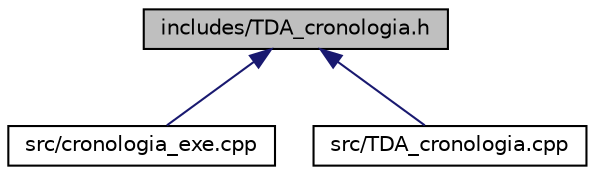 digraph "includes/TDA_cronologia.h"
{
  edge [fontname="Helvetica",fontsize="10",labelfontname="Helvetica",labelfontsize="10"];
  node [fontname="Helvetica",fontsize="10",shape=record];
  Node1 [label="includes/TDA_cronologia.h",height=0.2,width=0.4,color="black", fillcolor="grey75", style="filled", fontcolor="black"];
  Node1 -> Node2 [dir="back",color="midnightblue",fontsize="10",style="solid",fontname="Helvetica"];
  Node2 [label="src/cronologia_exe.cpp",height=0.2,width=0.4,color="black", fillcolor="white", style="filled",URL="$cronologia__exe_8cpp.html"];
  Node1 -> Node3 [dir="back",color="midnightblue",fontsize="10",style="solid",fontname="Helvetica"];
  Node3 [label="src/TDA_cronologia.cpp",height=0.2,width=0.4,color="black", fillcolor="white", style="filled",URL="$TDA__cronologia_8cpp.html"];
}
